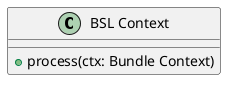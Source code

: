 @startuml(id=bsl)
class "BSL Context" as BSL {
  + process(ctx: Bundle Context)
}
@enduml

@startuml(id=pp)
abstract class "Policy Provider" as PP {
  + inspect(ctx: Bundle Context {const}) : Security Action [0..*]
  + finalize(ctx: Bundle Context, acts: Security Action [0..*])
}
@enduml

@startuml(id=sc)
abstract class "Security Context" as SC {
  + validate(ctx: Bundle Context {const}, op: Security Operation {const}) : bool
  + execute(ctx: Bundle Context, op: Security Operation)
}
@enduml

@startuml(id=secop)
class "Security Operation" as SecOp {
  + role : BPSec Role
  + target : uint64
  + context ID : int16
  + options : Option[0..*]
  + conclusion : bool [0..1]
}

class "Security Action" as Action {
  + source : Policy Provider reference
}
@enduml
